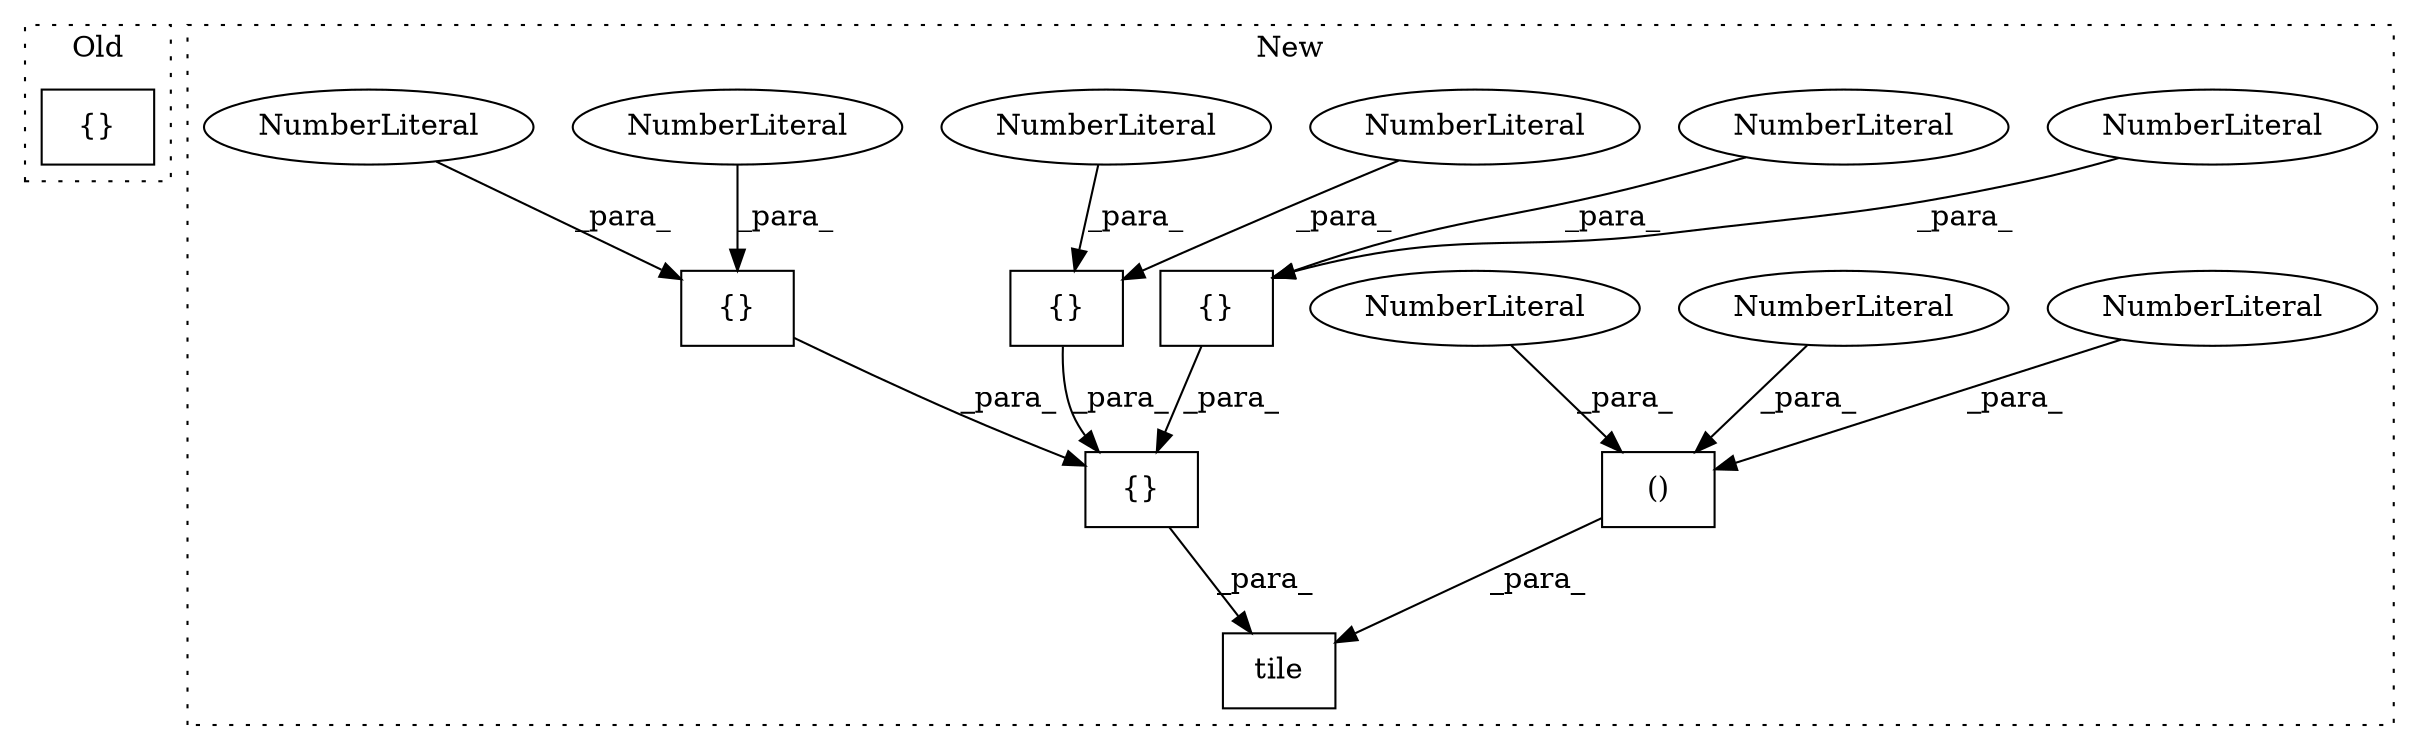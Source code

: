 digraph G {
subgraph cluster0 {
1 [label="{}" a="4" s="2245,2271" l="1,1" shape="box"];
label = "Old";
style="dotted";
}
subgraph cluster1 {
2 [label="tile" a="32" s="2298,2354" l="5,2" shape="box"];
3 [label="()" a="106" s="2324" l="30" shape="box"];
4 [label="NumberLiteral" a="34" s="2353" l="1" shape="ellipse"];
5 [label="NumberLiteral" a="34" s="2339" l="1" shape="ellipse"];
6 [label="{}" a="4" s="2250,2258" l="1,1" shape="box"];
7 [label="NumberLiteral" a="34" s="2255" l="3" shape="ellipse"];
8 [label="{}" a="4" s="2260,2270" l="1,1" shape="box"];
9 [label="NumberLiteral" a="34" s="2324" l="2" shape="ellipse"];
10 [label="NumberLiteral" a="34" s="2266" l="4" shape="ellipse"];
11 [label="{}" a="4" s="2240,2248" l="1,1" shape="box"];
12 [label="NumberLiteral" a="34" s="2241" l="3" shape="ellipse"];
13 [label="NumberLiteral" a="34" s="2261" l="4" shape="ellipse"];
14 [label="NumberLiteral" a="34" s="2245" l="3" shape="ellipse"];
15 [label="NumberLiteral" a="34" s="2251" l="3" shape="ellipse"];
16 [label="{}" a="4" s="2239,2271" l="1,1" shape="box"];
label = "New";
style="dotted";
}
3 -> 2 [label="_para_"];
4 -> 3 [label="_para_"];
5 -> 3 [label="_para_"];
6 -> 16 [label="_para_"];
7 -> 6 [label="_para_"];
8 -> 16 [label="_para_"];
9 -> 3 [label="_para_"];
10 -> 8 [label="_para_"];
11 -> 16 [label="_para_"];
12 -> 11 [label="_para_"];
13 -> 8 [label="_para_"];
14 -> 11 [label="_para_"];
15 -> 6 [label="_para_"];
16 -> 2 [label="_para_"];
}